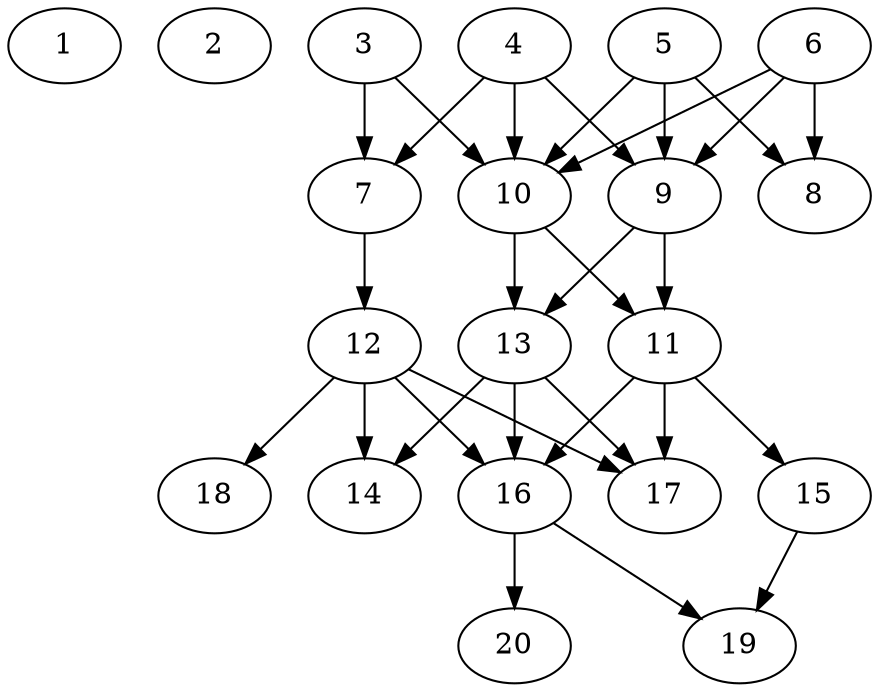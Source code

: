 // DAG automatically generated by daggen at Tue Jul 23 14:28:59 2019
// ./daggen --dot -n 20 --ccr 0.5 --fat 0.6 --regular 0.5 --density 0.7 --mindata 5242880 --maxdata 52428800 
digraph G {
  1 [size="102948864", alpha="0.04", expect_size="51474432"] 
  2 [size="97748992", alpha="0.11", expect_size="48874496"] 
  3 [size="91897856", alpha="0.07", expect_size="45948928"] 
  3 -> 7 [size ="45948928"]
  3 -> 10 [size ="45948928"]
  4 [size="55269376", alpha="0.15", expect_size="27634688"] 
  4 -> 7 [size ="27634688"]
  4 -> 9 [size ="27634688"]
  4 -> 10 [size ="27634688"]
  5 [size="57624576", alpha="0.06", expect_size="28812288"] 
  5 -> 8 [size ="28812288"]
  5 -> 9 [size ="28812288"]
  5 -> 10 [size ="28812288"]
  6 [size="12677120", alpha="0.16", expect_size="6338560"] 
  6 -> 8 [size ="6338560"]
  6 -> 9 [size ="6338560"]
  6 -> 10 [size ="6338560"]
  7 [size="68372480", alpha="0.19", expect_size="34186240"] 
  7 -> 12 [size ="34186240"]
  8 [size="63821824", alpha="0.00", expect_size="31910912"] 
  9 [size="80592896", alpha="0.10", expect_size="40296448"] 
  9 -> 11 [size ="40296448"]
  9 -> 13 [size ="40296448"]
  10 [size="11368448", alpha="0.18", expect_size="5684224"] 
  10 -> 11 [size ="5684224"]
  10 -> 13 [size ="5684224"]
  11 [size="14589952", alpha="0.01", expect_size="7294976"] 
  11 -> 15 [size ="7294976"]
  11 -> 16 [size ="7294976"]
  11 -> 17 [size ="7294976"]
  12 [size="31596544", alpha="0.02", expect_size="15798272"] 
  12 -> 14 [size ="15798272"]
  12 -> 16 [size ="15798272"]
  12 -> 17 [size ="15798272"]
  12 -> 18 [size ="15798272"]
  13 [size="84674560", alpha="0.06", expect_size="42337280"] 
  13 -> 14 [size ="42337280"]
  13 -> 16 [size ="42337280"]
  13 -> 17 [size ="42337280"]
  14 [size="24422400", alpha="0.16", expect_size="12211200"] 
  15 [size="96292864", alpha="0.00", expect_size="48146432"] 
  15 -> 19 [size ="48146432"]
  16 [size="28563456", alpha="0.12", expect_size="14281728"] 
  16 -> 19 [size ="14281728"]
  16 -> 20 [size ="14281728"]
  17 [size="10735616", alpha="0.15", expect_size="5367808"] 
  18 [size="99104768", alpha="0.19", expect_size="49552384"] 
  19 [size="99770368", alpha="0.11", expect_size="49885184"] 
  20 [size="54843392", alpha="0.05", expect_size="27421696"] 
}
